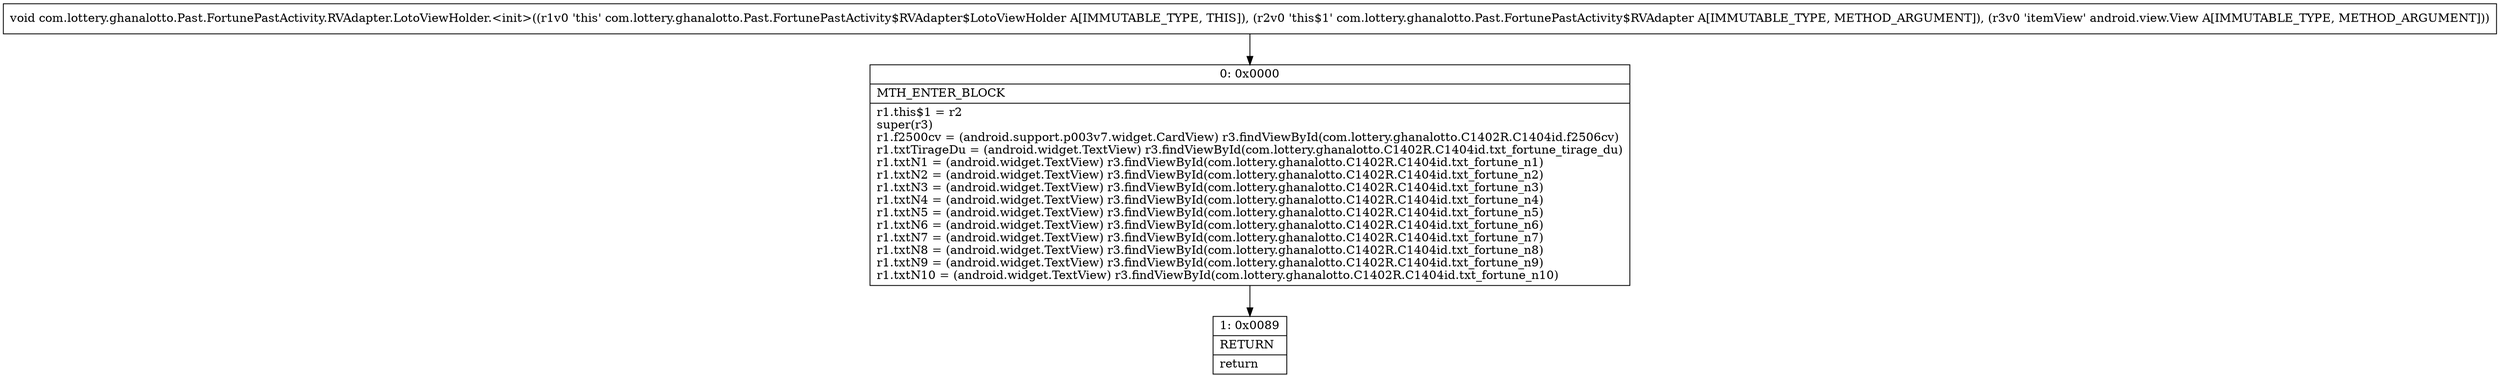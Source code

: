 digraph "CFG forcom.lottery.ghanalotto.Past.FortunePastActivity.RVAdapter.LotoViewHolder.\<init\>(Lcom\/lottery\/ghanalotto\/Past\/FortunePastActivity$RVAdapter;Landroid\/view\/View;)V" {
Node_0 [shape=record,label="{0\:\ 0x0000|MTH_ENTER_BLOCK\l|r1.this$1 = r2\lsuper(r3)\lr1.f2500cv = (android.support.p003v7.widget.CardView) r3.findViewById(com.lottery.ghanalotto.C1402R.C1404id.f2506cv)\lr1.txtTirageDu = (android.widget.TextView) r3.findViewById(com.lottery.ghanalotto.C1402R.C1404id.txt_fortune_tirage_du)\lr1.txtN1 = (android.widget.TextView) r3.findViewById(com.lottery.ghanalotto.C1402R.C1404id.txt_fortune_n1)\lr1.txtN2 = (android.widget.TextView) r3.findViewById(com.lottery.ghanalotto.C1402R.C1404id.txt_fortune_n2)\lr1.txtN3 = (android.widget.TextView) r3.findViewById(com.lottery.ghanalotto.C1402R.C1404id.txt_fortune_n3)\lr1.txtN4 = (android.widget.TextView) r3.findViewById(com.lottery.ghanalotto.C1402R.C1404id.txt_fortune_n4)\lr1.txtN5 = (android.widget.TextView) r3.findViewById(com.lottery.ghanalotto.C1402R.C1404id.txt_fortune_n5)\lr1.txtN6 = (android.widget.TextView) r3.findViewById(com.lottery.ghanalotto.C1402R.C1404id.txt_fortune_n6)\lr1.txtN7 = (android.widget.TextView) r3.findViewById(com.lottery.ghanalotto.C1402R.C1404id.txt_fortune_n7)\lr1.txtN8 = (android.widget.TextView) r3.findViewById(com.lottery.ghanalotto.C1402R.C1404id.txt_fortune_n8)\lr1.txtN9 = (android.widget.TextView) r3.findViewById(com.lottery.ghanalotto.C1402R.C1404id.txt_fortune_n9)\lr1.txtN10 = (android.widget.TextView) r3.findViewById(com.lottery.ghanalotto.C1402R.C1404id.txt_fortune_n10)\l}"];
Node_1 [shape=record,label="{1\:\ 0x0089|RETURN\l|return\l}"];
MethodNode[shape=record,label="{void com.lottery.ghanalotto.Past.FortunePastActivity.RVAdapter.LotoViewHolder.\<init\>((r1v0 'this' com.lottery.ghanalotto.Past.FortunePastActivity$RVAdapter$LotoViewHolder A[IMMUTABLE_TYPE, THIS]), (r2v0 'this$1' com.lottery.ghanalotto.Past.FortunePastActivity$RVAdapter A[IMMUTABLE_TYPE, METHOD_ARGUMENT]), (r3v0 'itemView' android.view.View A[IMMUTABLE_TYPE, METHOD_ARGUMENT])) }"];
MethodNode -> Node_0;
Node_0 -> Node_1;
}

